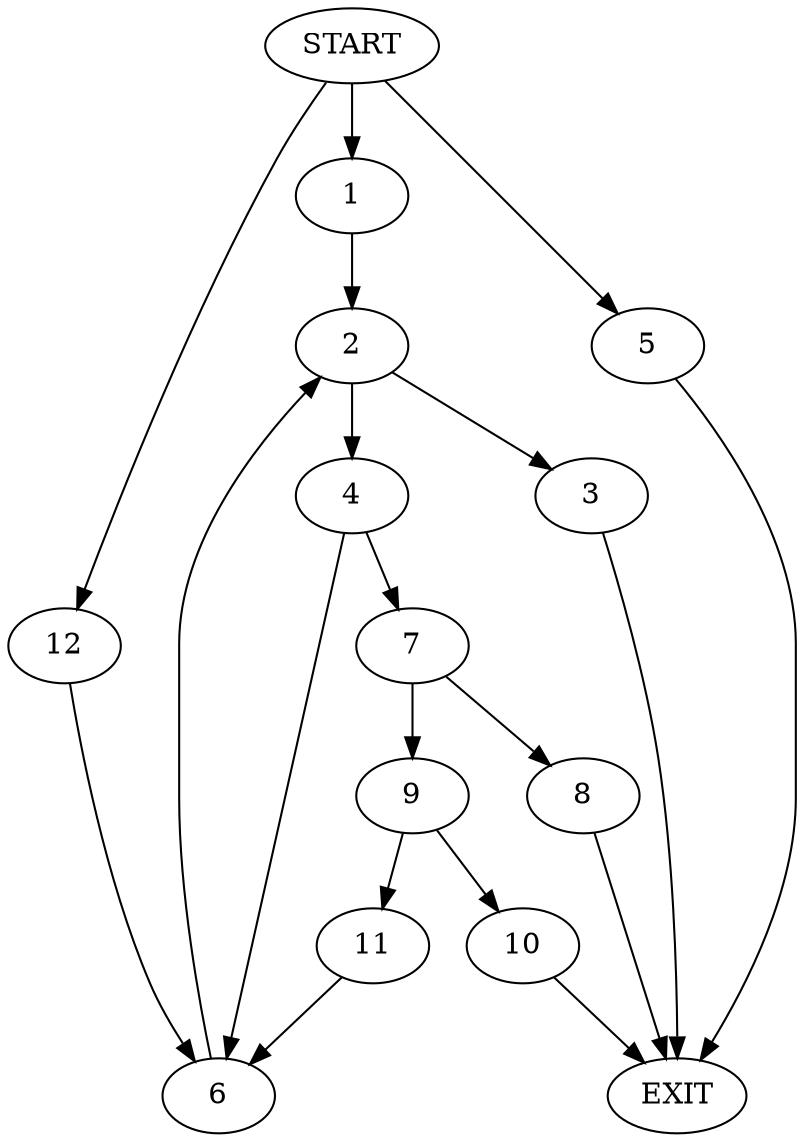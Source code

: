 digraph {
0 [label="START"]
13 [label="EXIT"]
0 -> 1
1 -> 2
2 -> 3
2 -> 4
0 -> 5
5 -> 13
3 -> 13
4 -> 6
4 -> 7
6 -> 2
7 -> 8
7 -> 9
9 -> 10
9 -> 11
8 -> 13
10 -> 13
11 -> 6
0 -> 12
12 -> 6
}
